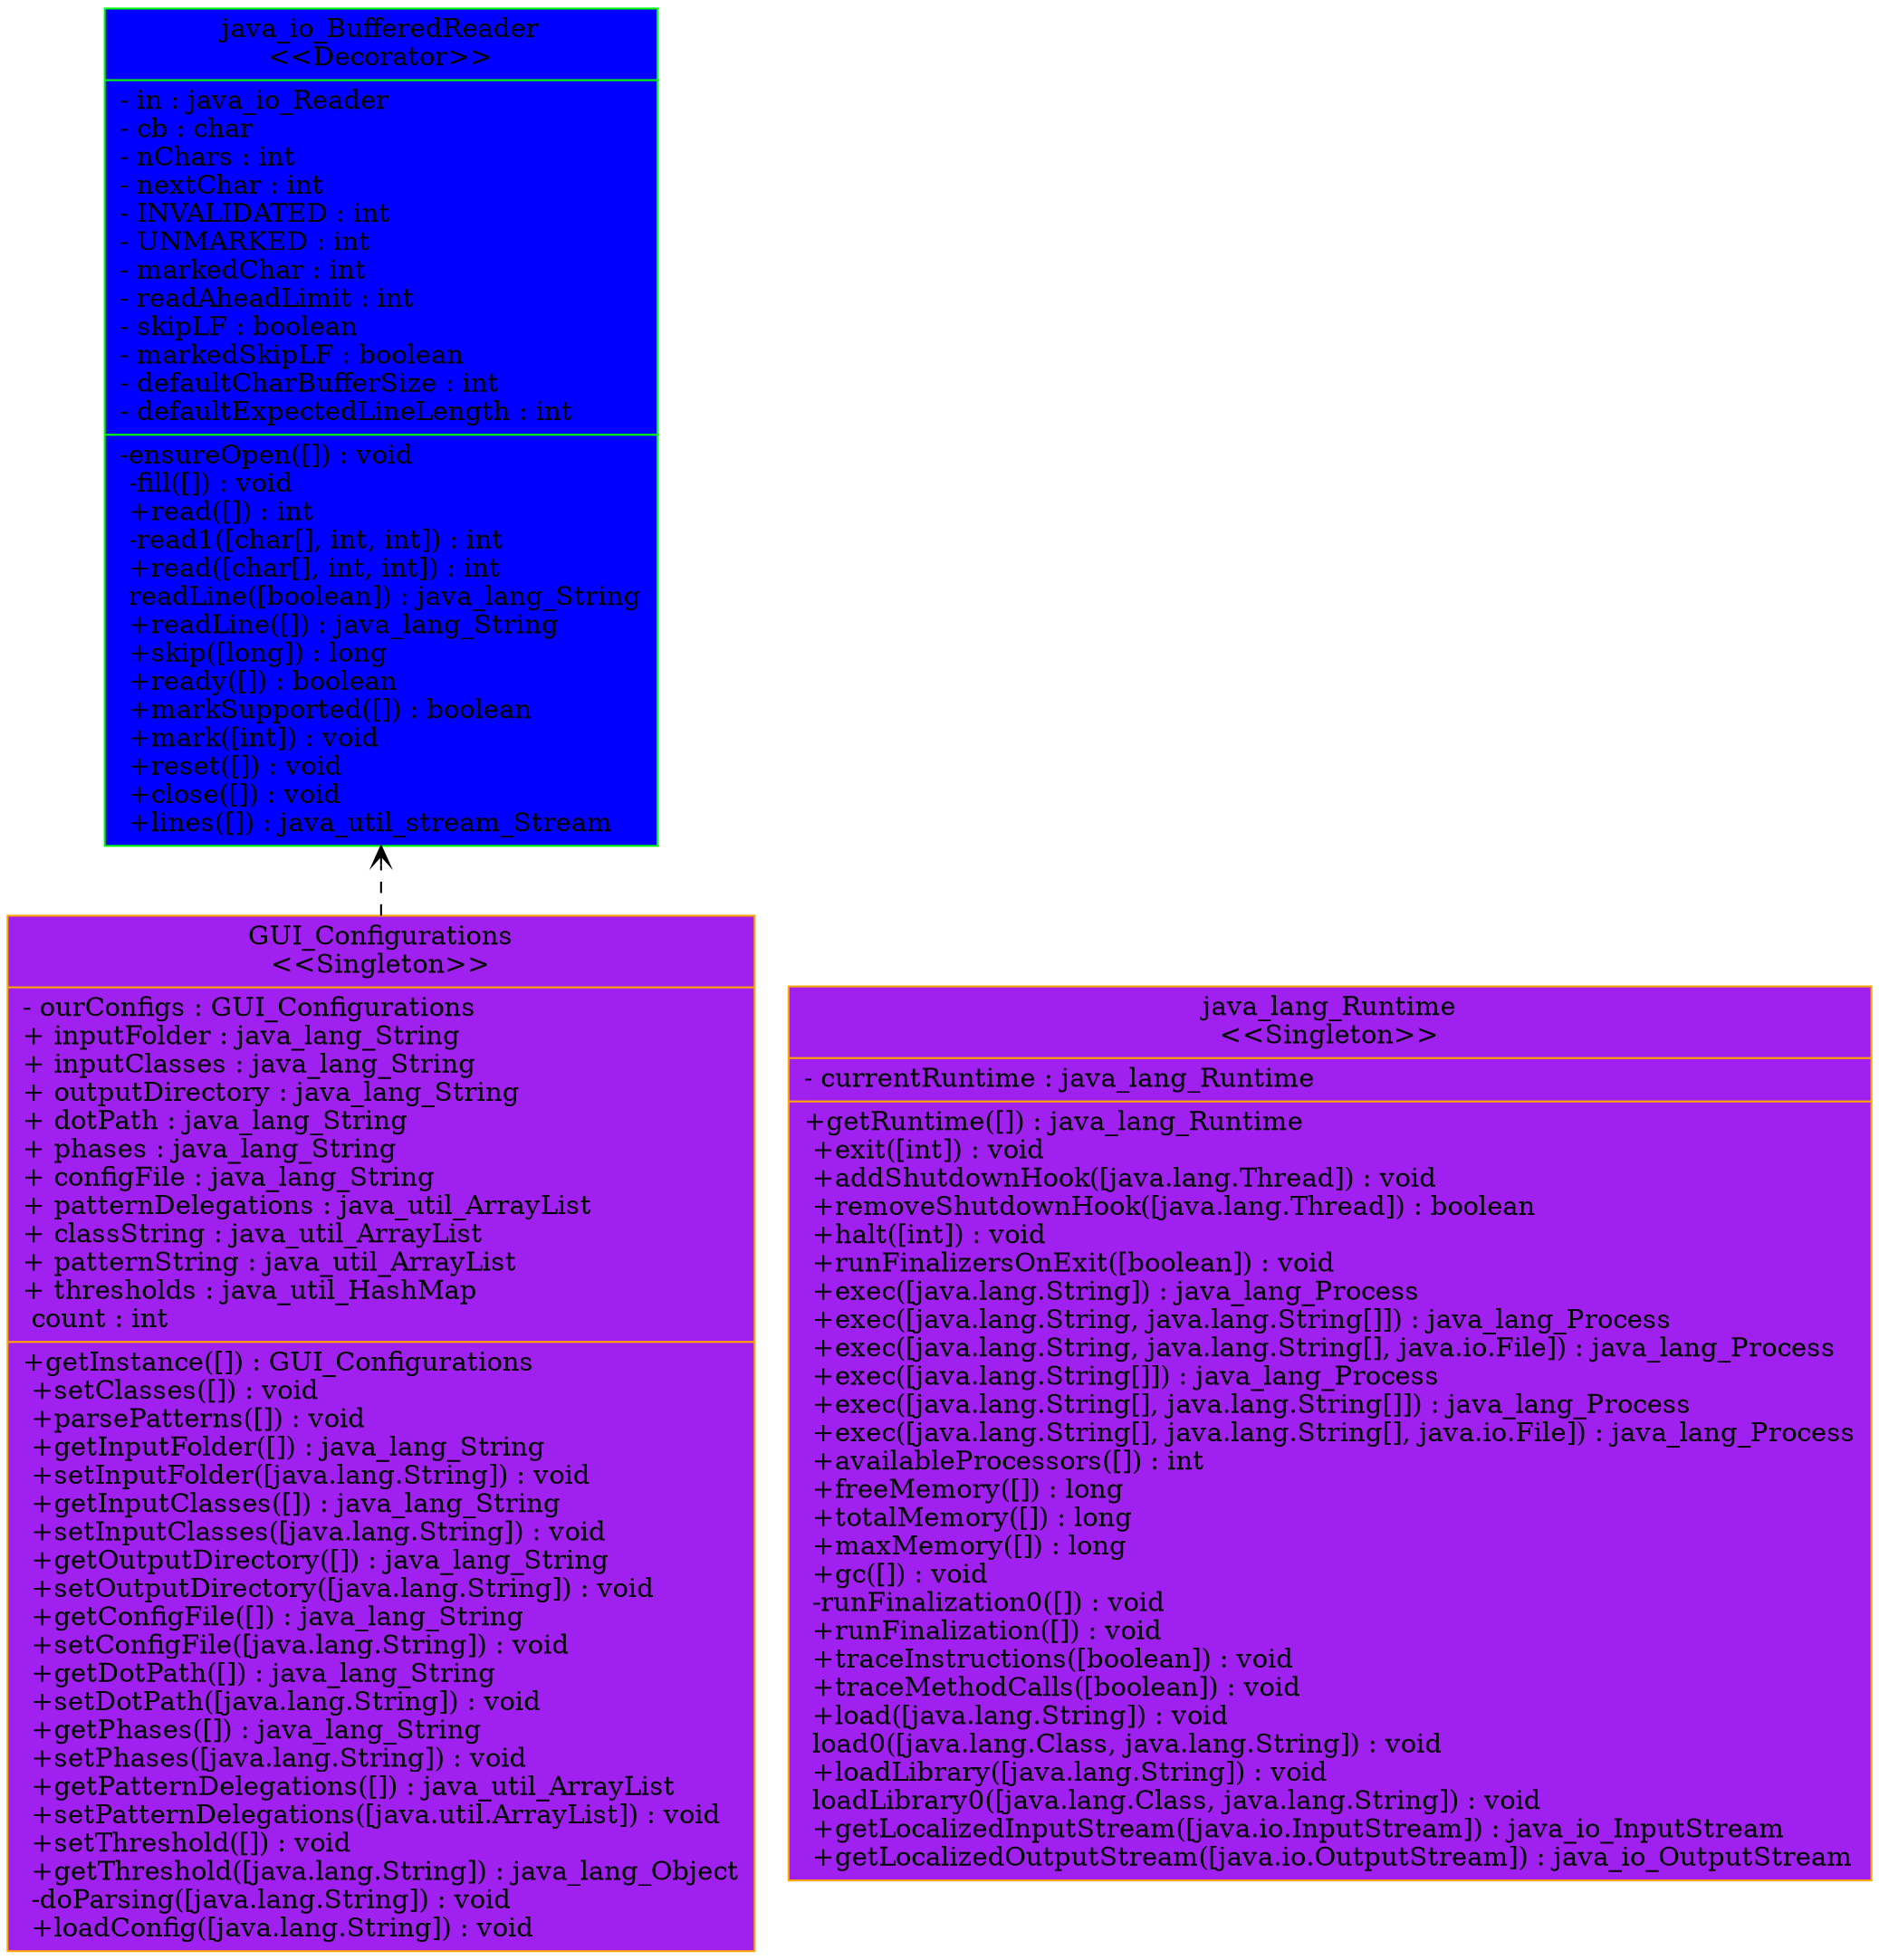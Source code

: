 digraph TeamMisfits{
rankdir=BT
   java_io_BufferedReader [
     shape="record"  color="green" , fillcolor="blue" style="filled"    label = "{java_io_BufferedReader\n\<\<Decorator\>\>|- in : java_io_Reader\l- cb : char\l- nChars : int\l- nextChar : int\l- INVALIDATED : int\l- UNMARKED : int\l- markedChar : int\l- readAheadLimit : int\l- skipLF : boolean\l- markedSkipLF : boolean\l- defaultCharBufferSize : int\l- defaultExpectedLineLength : int\l|-ensureOpen([]) : void\l -fill([]) : void\l +read([]) : int\l -read1([char[], int, int]) : int\l +read([char[], int, int]) : int\l readLine([boolean]) : java_lang_String\l +readLine([]) : java_lang_String\l +skip([long]) : long\l +ready([]) : boolean\l +markSupported([]) : boolean\l +mark([int]) : void\l +reset([]) : void\l +close([]) : void\l +lines([]) : java_util_stream_Stream\l 
}"
];
   java_lang_Runtime [
     shape="record"  color="orange" , fillcolor="purple" style="filled"    label = "{java_lang_Runtime\n\<\<Singleton\>\>|- currentRuntime : java_lang_Runtime\l|+getRuntime([]) : java_lang_Runtime\l +exit([int]) : void\l +addShutdownHook([java.lang.Thread]) : void\l +removeShutdownHook([java.lang.Thread]) : boolean\l +halt([int]) : void\l +runFinalizersOnExit([boolean]) : void\l +exec([java.lang.String]) : java_lang_Process\l +exec([java.lang.String, java.lang.String[]]) : java_lang_Process\l +exec([java.lang.String, java.lang.String[], java.io.File]) : java_lang_Process\l +exec([java.lang.String[]]) : java_lang_Process\l +exec([java.lang.String[], java.lang.String[]]) : java_lang_Process\l +exec([java.lang.String[], java.lang.String[], java.io.File]) : java_lang_Process\l +availableProcessors([]) : int\l +freeMemory([]) : long\l +totalMemory([]) : long\l +maxMemory([]) : long\l +gc([]) : void\l -runFinalization0([]) : void\l +runFinalization([]) : void\l +traceInstructions([boolean]) : void\l +traceMethodCalls([boolean]) : void\l +load([java.lang.String]) : void\l load0([java.lang.Class, java.lang.String]) : void\l +loadLibrary([java.lang.String]) : void\l loadLibrary0([java.lang.Class, java.lang.String]) : void\l +getLocalizedInputStream([java.io.InputStream]) : java_io_InputStream\l +getLocalizedOutputStream([java.io.OutputStream]) : java_io_OutputStream\l 
}"
];
   GUI_Configurations [
     shape="record"  color="orange" , fillcolor="purple" style="filled"    label = "{GUI_Configurations\n\<\<Singleton\>\>|- ourConfigs : GUI_Configurations\l+ inputFolder : java_lang_String\l+ inputClasses : java_lang_String\l+ outputDirectory : java_lang_String\l+ dotPath : java_lang_String\l+ phases : java_lang_String\l+ configFile : java_lang_String\l+ patternDelegations : java_util_ArrayList\l+ classString : java_util_ArrayList\l+ patternString : java_util_ArrayList\l+ thresholds : java_util_HashMap\l count : int\l|+getInstance([]) : GUI_Configurations\l +setClasses([]) : void\l +parsePatterns([]) : void\l +getInputFolder([]) : java_lang_String\l +setInputFolder([java.lang.String]) : void\l +getInputClasses([]) : java_lang_String\l +setInputClasses([java.lang.String]) : void\l +getOutputDirectory([]) : java_lang_String\l +setOutputDirectory([java.lang.String]) : void\l +getConfigFile([]) : java_lang_String\l +setConfigFile([java.lang.String]) : void\l +getDotPath([]) : java_lang_String\l +setDotPath([java.lang.String]) : void\l +getPhases([]) : java_lang_String\l +setPhases([java.lang.String]) : void\l +getPatternDelegations([]) : java_util_ArrayList\l +setPatternDelegations([java.util.ArrayList]) : void\l +setThreshold([]) : void\l +getThreshold([java.lang.String]) : java_lang_Object\l -doParsing([java.lang.String]) : void\l +loadConfig([java.lang.String]) : void\l 
}"
];
GUI_Configurations -> java_io_BufferedReader [  arrowhead="vee", style="dashed"];
}
